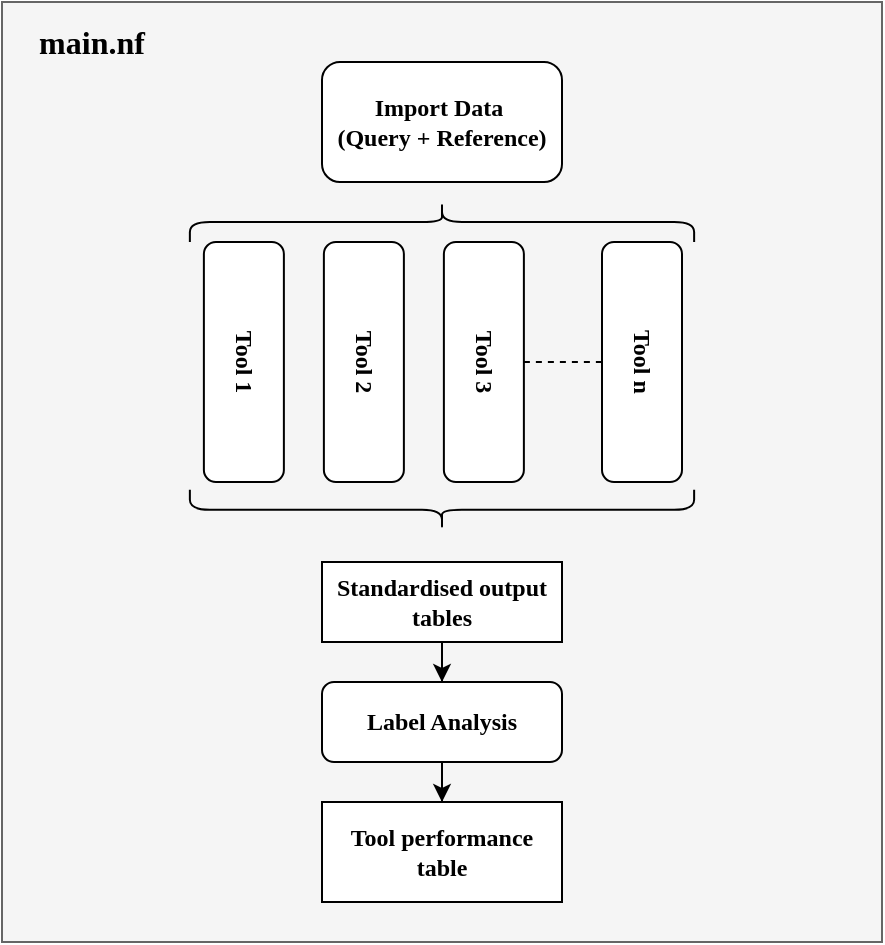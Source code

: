 <mxfile version="12.7.0" type="device"><diagram id="MaZk_gK1AJcbqFZkMhIM" name="Page-1"><mxGraphModel dx="929" dy="757" grid="1" gridSize="10" guides="1" tooltips="1" connect="1" arrows="1" fold="1" page="1" pageScale="1" pageWidth="1654" pageHeight="2336" math="0" shadow="0"><root><mxCell id="0"/><mxCell id="1" parent="0"/><mxCell id="72KAKN8ocQbJrw2Y9rFF-20" value="" style="rounded=0;whiteSpace=wrap;html=1;fillColor=#f5f5f5;strokeColor=#666666;fontColor=#333333;" vertex="1" parent="1"><mxGeometry x="220" y="40" width="440" height="470" as="geometry"/></mxCell><mxCell id="72KAKN8ocQbJrw2Y9rFF-1" value="&lt;font face=&quot;Verdana&quot;&gt;&lt;b&gt;Import Data&amp;nbsp;&lt;br&gt;(Query + Reference)&lt;/b&gt;&lt;/font&gt;" style="rounded=1;whiteSpace=wrap;html=1;" vertex="1" parent="1"><mxGeometry x="380" y="70" width="120" height="60" as="geometry"/></mxCell><mxCell id="72KAKN8ocQbJrw2Y9rFF-3" value="&lt;font face=&quot;Verdana&quot;&gt;&lt;b&gt;Tool 1&lt;/b&gt;&lt;/font&gt;" style="rounded=1;whiteSpace=wrap;html=1;rotation=90;align=center;" vertex="1" parent="1"><mxGeometry x="280.94" y="200" width="120" height="40" as="geometry"/></mxCell><mxCell id="72KAKN8ocQbJrw2Y9rFF-4" value="&lt;font face=&quot;Verdana&quot;&gt;&lt;b&gt;Tool 2&lt;/b&gt;&lt;/font&gt;" style="rounded=1;whiteSpace=wrap;html=1;rotation=90;" vertex="1" parent="1"><mxGeometry x="340.94" y="200" width="120" height="40" as="geometry"/></mxCell><mxCell id="72KAKN8ocQbJrw2Y9rFF-5" value="&lt;font face=&quot;Verdana&quot;&gt;&lt;b&gt;Tool 3&lt;/b&gt;&lt;/font&gt;" style="rounded=1;whiteSpace=wrap;html=1;rotation=90;" vertex="1" parent="1"><mxGeometry x="400.94" y="200" width="120" height="40" as="geometry"/></mxCell><mxCell id="72KAKN8ocQbJrw2Y9rFF-6" value="&lt;font face=&quot;Verdana&quot;&gt;&lt;b&gt;Tool n&lt;/b&gt;&lt;/font&gt;" style="rounded=1;whiteSpace=wrap;html=1;rotation=90;" vertex="1" parent="1"><mxGeometry x="480" y="200" width="120" height="40" as="geometry"/></mxCell><mxCell id="72KAKN8ocQbJrw2Y9rFF-15" value="" style="edgeStyle=orthogonalEdgeStyle;rounded=0;orthogonalLoop=1;jettySize=auto;html=1;exitX=0.5;exitY=1;exitDx=0;exitDy=0;" edge="1" parent="1" source="72KAKN8ocQbJrw2Y9rFF-17" target="72KAKN8ocQbJrw2Y9rFF-14"><mxGeometry relative="1" as="geometry"><mxPoint x="440" y="380" as="sourcePoint"/></mxGeometry></mxCell><mxCell id="72KAKN8ocQbJrw2Y9rFF-11" value="" style="shape=curlyBracket;whiteSpace=wrap;html=1;rounded=1;rotation=90;" vertex="1" parent="1"><mxGeometry x="430" y="23.94" width="20" height="252.13" as="geometry"/></mxCell><mxCell id="72KAKN8ocQbJrw2Y9rFF-12" value="" style="endArrow=none;dashed=1;html=1;exitX=0.5;exitY=0;exitDx=0;exitDy=0;entryX=0.5;entryY=1;entryDx=0;entryDy=0;" edge="1" parent="1" source="72KAKN8ocQbJrw2Y9rFF-5" target="72KAKN8ocQbJrw2Y9rFF-6"><mxGeometry width="50" height="50" relative="1" as="geometry"><mxPoint x="310" y="450" as="sourcePoint"/><mxPoint x="360" y="400" as="targetPoint"/></mxGeometry></mxCell><mxCell id="72KAKN8ocQbJrw2Y9rFF-19" value="" style="edgeStyle=orthogonalEdgeStyle;rounded=0;orthogonalLoop=1;jettySize=auto;html=1;" edge="1" parent="1" source="72KAKN8ocQbJrw2Y9rFF-14" target="72KAKN8ocQbJrw2Y9rFF-18"><mxGeometry relative="1" as="geometry"/></mxCell><mxCell id="72KAKN8ocQbJrw2Y9rFF-14" value="&lt;font face=&quot;Verdana&quot;&gt;&lt;b&gt;Label Analysis&lt;/b&gt;&lt;/font&gt;" style="rounded=1;whiteSpace=wrap;html=1;" vertex="1" parent="1"><mxGeometry x="380" y="380" width="120" height="40" as="geometry"/></mxCell><mxCell id="72KAKN8ocQbJrw2Y9rFF-17" value="&lt;font face=&quot;Verdana&quot;&gt;&lt;b&gt;Standardised output tables&lt;/b&gt;&lt;/font&gt;" style="rounded=0;whiteSpace=wrap;html=1;" vertex="1" parent="1"><mxGeometry x="380" y="320" width="120" height="40" as="geometry"/></mxCell><mxCell id="72KAKN8ocQbJrw2Y9rFF-18" value="&lt;font face=&quot;Verdana&quot;&gt;&lt;b&gt;Tool performance table&lt;/b&gt;&lt;/font&gt;" style="rounded=0;whiteSpace=wrap;html=1;" vertex="1" parent="1"><mxGeometry x="380" y="440" width="120" height="50" as="geometry"/></mxCell><mxCell id="72KAKN8ocQbJrw2Y9rFF-21" value="&lt;font face=&quot;Verdana&quot; size=&quot;1&quot;&gt;&lt;b style=&quot;font-size: 16px&quot;&gt;main.nf&lt;/b&gt;&lt;/font&gt;" style="text;html=1;strokeColor=none;fillColor=none;align=center;verticalAlign=middle;whiteSpace=wrap;rounded=0;" vertex="1" parent="1"><mxGeometry x="220" y="40" width="90" height="40" as="geometry"/></mxCell><mxCell id="72KAKN8ocQbJrw2Y9rFF-22" value="" style="shape=curlyBracket;whiteSpace=wrap;html=1;rounded=1;rotation=-90;" vertex="1" parent="1"><mxGeometry x="430" y="167.87" width="20" height="252.13" as="geometry"/></mxCell></root></mxGraphModel></diagram></mxfile>